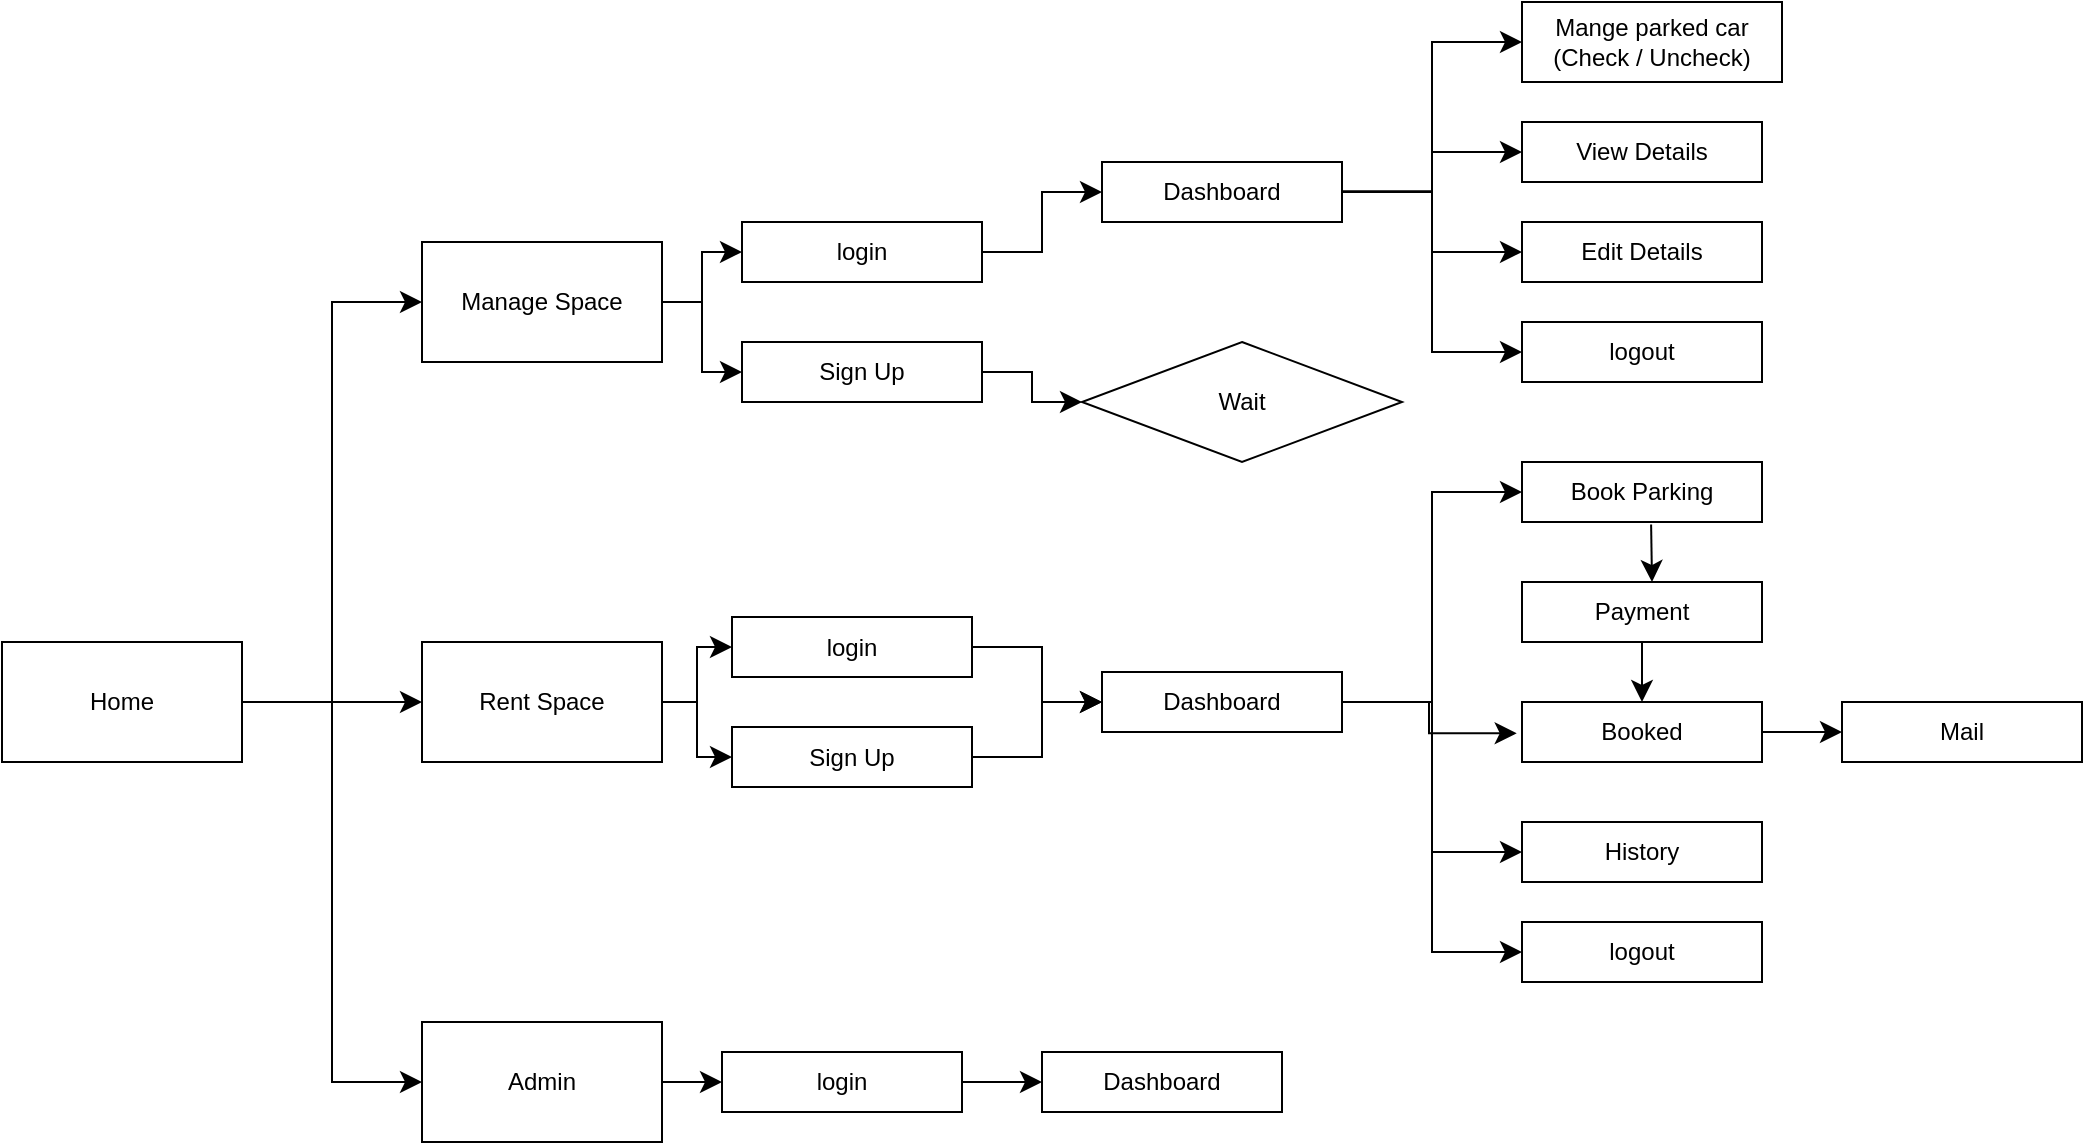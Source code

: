 <mxfile>
    <diagram id="C6c5zkADX60wKe5DiBtH" name="Page-1">
        <mxGraphModel dx="1030" dy="1713" grid="1" gridSize="10" guides="1" tooltips="1" connect="1" arrows="1" fold="1" page="1" pageScale="1" pageWidth="850" pageHeight="1100" math="0" shadow="0">
            <root>
                <mxCell id="0"/>
                <mxCell id="1" parent="0"/>
                <UserObject label="Home" treeRoot="1" id="2">
                    <mxCell style="whiteSpace=wrap;html=1;align=center;treeFolding=1;treeMoving=1;newEdgeStyle={&quot;edgeStyle&quot;:&quot;elbowEdgeStyle&quot;,&quot;startArrow&quot;:&quot;none&quot;,&quot;endArrow&quot;:&quot;none&quot;};" parent="1" vertex="1">
                        <mxGeometry x="60" y="270" width="120" height="60" as="geometry"/>
                    </mxCell>
                </UserObject>
                <UserObject label="Admin" treeRoot="1" id="3">
                    <mxCell style="whiteSpace=wrap;html=1;align=center;treeFolding=1;treeMoving=1;newEdgeStyle={&quot;edgeStyle&quot;:&quot;elbowEdgeStyle&quot;,&quot;startArrow&quot;:&quot;none&quot;,&quot;endArrow&quot;:&quot;none&quot;};" parent="1" vertex="1">
                        <mxGeometry x="270" y="460" width="120" height="60" as="geometry"/>
                    </mxCell>
                </UserObject>
                <UserObject label="Rent Space" treeRoot="1" id="4">
                    <mxCell style="whiteSpace=wrap;html=1;align=center;treeFolding=1;treeMoving=1;newEdgeStyle={&quot;edgeStyle&quot;:&quot;elbowEdgeStyle&quot;,&quot;startArrow&quot;:&quot;none&quot;,&quot;endArrow&quot;:&quot;none&quot;};" parent="1" vertex="1">
                        <mxGeometry x="270" y="270" width="120" height="60" as="geometry"/>
                    </mxCell>
                </UserObject>
                <UserObject label="Manage Space" treeRoot="1" id="5">
                    <mxCell style="whiteSpace=wrap;html=1;align=center;treeFolding=1;treeMoving=1;newEdgeStyle={&quot;edgeStyle&quot;:&quot;elbowEdgeStyle&quot;,&quot;startArrow&quot;:&quot;none&quot;,&quot;endArrow&quot;:&quot;none&quot;};" parent="1" vertex="1">
                        <mxGeometry x="270" y="70" width="120" height="60" as="geometry"/>
                    </mxCell>
                </UserObject>
                <mxCell id="8" value="" style="edgeStyle=elbowEdgeStyle;elbow=horizontal;endArrow=classic;html=1;curved=0;rounded=0;endSize=8;startSize=8;exitX=1;exitY=0.5;exitDx=0;exitDy=0;" parent="1" source="2" target="5" edge="1">
                    <mxGeometry width="50" height="50" relative="1" as="geometry">
                        <mxPoint x="460" y="350" as="sourcePoint"/>
                        <mxPoint x="510" y="300" as="targetPoint"/>
                    </mxGeometry>
                </mxCell>
                <mxCell id="9" value="" style="edgeStyle=elbowEdgeStyle;elbow=horizontal;endArrow=classic;html=1;curved=0;rounded=0;endSize=8;startSize=8;entryX=0;entryY=0.5;entryDx=0;entryDy=0;exitX=1;exitY=0.5;exitDx=0;exitDy=0;" parent="1" source="2" target="4" edge="1">
                    <mxGeometry width="50" height="50" relative="1" as="geometry">
                        <mxPoint x="190" y="320" as="sourcePoint"/>
                        <mxPoint x="280" y="230" as="targetPoint"/>
                    </mxGeometry>
                </mxCell>
                <mxCell id="10" value="" style="edgeStyle=elbowEdgeStyle;elbow=horizontal;endArrow=classic;html=1;curved=0;rounded=0;endSize=8;startSize=8;exitX=1;exitY=0.5;exitDx=0;exitDy=0;entryX=0;entryY=0.5;entryDx=0;entryDy=0;" parent="1" source="2" target="3" edge="1">
                    <mxGeometry width="50" height="50" relative="1" as="geometry">
                        <mxPoint x="200" y="320" as="sourcePoint"/>
                        <mxPoint x="290" y="240" as="targetPoint"/>
                    </mxGeometry>
                </mxCell>
                <UserObject label="login" treeRoot="1" id="11">
                    <mxCell style="whiteSpace=wrap;html=1;align=center;treeFolding=1;treeMoving=1;newEdgeStyle={&quot;edgeStyle&quot;:&quot;elbowEdgeStyle&quot;,&quot;startArrow&quot;:&quot;none&quot;,&quot;endArrow&quot;:&quot;none&quot;};" parent="1" vertex="1">
                        <mxGeometry x="430" y="60" width="120" height="30" as="geometry"/>
                    </mxCell>
                </UserObject>
                <UserObject label="Sign Up" treeRoot="1" id="12">
                    <mxCell style="whiteSpace=wrap;html=1;align=center;treeFolding=1;treeMoving=1;newEdgeStyle={&quot;edgeStyle&quot;:&quot;elbowEdgeStyle&quot;,&quot;startArrow&quot;:&quot;none&quot;,&quot;endArrow&quot;:&quot;none&quot;};" parent="1" vertex="1">
                        <mxGeometry x="430" y="120" width="120" height="30" as="geometry"/>
                    </mxCell>
                </UserObject>
                <mxCell id="13" value="" style="edgeStyle=elbowEdgeStyle;elbow=horizontal;endArrow=classic;html=1;curved=0;rounded=0;endSize=8;startSize=8;exitX=1;exitY=0.5;exitDx=0;exitDy=0;entryX=0;entryY=0.5;entryDx=0;entryDy=0;" parent="1" source="5" target="11" edge="1">
                    <mxGeometry width="50" height="50" relative="1" as="geometry">
                        <mxPoint x="190" y="310" as="sourcePoint"/>
                        <mxPoint x="280" y="220" as="targetPoint"/>
                    </mxGeometry>
                </mxCell>
                <mxCell id="14" value="" style="edgeStyle=elbowEdgeStyle;elbow=horizontal;endArrow=classic;html=1;curved=0;rounded=0;endSize=8;startSize=8;exitX=1;exitY=0.5;exitDx=0;exitDy=0;entryX=0;entryY=0.5;entryDx=0;entryDy=0;" parent="1" source="5" target="12" edge="1">
                    <mxGeometry width="50" height="50" relative="1" as="geometry">
                        <mxPoint x="200" y="320" as="sourcePoint"/>
                        <mxPoint x="290" y="230" as="targetPoint"/>
                    </mxGeometry>
                </mxCell>
                <UserObject label="login" treeRoot="1" id="17">
                    <mxCell style="whiteSpace=wrap;html=1;align=center;treeFolding=1;treeMoving=1;newEdgeStyle={&quot;edgeStyle&quot;:&quot;elbowEdgeStyle&quot;,&quot;startArrow&quot;:&quot;none&quot;,&quot;endArrow&quot;:&quot;none&quot;};" parent="1" vertex="1">
                        <mxGeometry x="425" y="257.5" width="120" height="30" as="geometry"/>
                    </mxCell>
                </UserObject>
                <UserObject label="Sign Up" treeRoot="1" id="18">
                    <mxCell style="whiteSpace=wrap;html=1;align=center;treeFolding=1;treeMoving=1;newEdgeStyle={&quot;edgeStyle&quot;:&quot;elbowEdgeStyle&quot;,&quot;startArrow&quot;:&quot;none&quot;,&quot;endArrow&quot;:&quot;none&quot;};" parent="1" vertex="1">
                        <mxGeometry x="425" y="312.5" width="120" height="30" as="geometry"/>
                    </mxCell>
                </UserObject>
                <UserObject label="login" treeRoot="1" id="21">
                    <mxCell style="whiteSpace=wrap;html=1;align=center;treeFolding=1;treeMoving=1;newEdgeStyle={&quot;edgeStyle&quot;:&quot;elbowEdgeStyle&quot;,&quot;startArrow&quot;:&quot;none&quot;,&quot;endArrow&quot;:&quot;none&quot;};" parent="1" vertex="1">
                        <mxGeometry x="420" y="475" width="120" height="30" as="geometry"/>
                    </mxCell>
                </UserObject>
                <mxCell id="23" value="" style="edgeStyle=elbowEdgeStyle;elbow=horizontal;endArrow=classic;html=1;curved=0;rounded=0;endSize=8;startSize=8;exitX=1;exitY=0.5;exitDx=0;exitDy=0;entryX=0;entryY=0.5;entryDx=0;entryDy=0;" parent="1" source="4" target="17" edge="1">
                    <mxGeometry width="50" height="50" relative="1" as="geometry">
                        <mxPoint x="190" y="310" as="sourcePoint"/>
                        <mxPoint x="280" y="110" as="targetPoint"/>
                    </mxGeometry>
                </mxCell>
                <mxCell id="24" value="" style="edgeStyle=elbowEdgeStyle;elbow=horizontal;endArrow=classic;html=1;curved=0;rounded=0;endSize=8;startSize=8;exitX=1;exitY=0.5;exitDx=0;exitDy=0;entryX=0;entryY=0.5;entryDx=0;entryDy=0;" parent="1" source="4" target="18" edge="1">
                    <mxGeometry width="50" height="50" relative="1" as="geometry">
                        <mxPoint x="200" y="320" as="sourcePoint"/>
                        <mxPoint x="290" y="120" as="targetPoint"/>
                    </mxGeometry>
                </mxCell>
                <mxCell id="25" value="" style="edgeStyle=elbowEdgeStyle;elbow=horizontal;endArrow=classic;html=1;curved=0;rounded=0;endSize=8;startSize=8;exitX=1;exitY=0.5;exitDx=0;exitDy=0;entryX=0;entryY=0.5;entryDx=0;entryDy=0;" parent="1" source="3" target="21" edge="1">
                    <mxGeometry width="50" height="50" relative="1" as="geometry">
                        <mxPoint x="210" y="330" as="sourcePoint"/>
                        <mxPoint x="300" y="130" as="targetPoint"/>
                    </mxGeometry>
                </mxCell>
                <UserObject label="Dashboard" treeRoot="1" id="26">
                    <mxCell style="whiteSpace=wrap;html=1;align=center;treeFolding=1;treeMoving=1;newEdgeStyle={&quot;edgeStyle&quot;:&quot;elbowEdgeStyle&quot;,&quot;startArrow&quot;:&quot;none&quot;,&quot;endArrow&quot;:&quot;none&quot;};" parent="1" vertex="1">
                        <mxGeometry x="580" y="475" width="120" height="30" as="geometry"/>
                    </mxCell>
                </UserObject>
                <mxCell id="28" value="" style="edgeStyle=elbowEdgeStyle;elbow=horizontal;endArrow=classic;html=1;curved=0;rounded=0;endSize=8;startSize=8;exitX=1;exitY=0.5;exitDx=0;exitDy=0;entryX=0;entryY=0.5;entryDx=0;entryDy=0;" parent="1" source="21" target="26" edge="1">
                    <mxGeometry width="50" height="50" relative="1" as="geometry">
                        <mxPoint x="190" y="310" as="sourcePoint"/>
                        <mxPoint x="280" y="110" as="targetPoint"/>
                    </mxGeometry>
                </mxCell>
                <mxCell id="29" value="Wait" style="rhombus;whiteSpace=wrap;html=1;" parent="1" vertex="1">
                    <mxGeometry x="600" y="120" width="160" height="60" as="geometry"/>
                </mxCell>
                <mxCell id="31" value="" style="edgeStyle=elbowEdgeStyle;elbow=horizontal;endArrow=classic;html=1;curved=0;rounded=0;endSize=8;startSize=8;exitX=1;exitY=0.5;exitDx=0;exitDy=0;entryX=0;entryY=0.5;entryDx=0;entryDy=0;" parent="1" source="12" target="29" edge="1">
                    <mxGeometry width="50" height="50" relative="1" as="geometry">
                        <mxPoint x="400" y="110" as="sourcePoint"/>
                        <mxPoint x="440" y="85" as="targetPoint"/>
                    </mxGeometry>
                </mxCell>
                <UserObject label="Dashboard" treeRoot="1" id="32">
                    <mxCell style="whiteSpace=wrap;html=1;align=center;treeFolding=1;treeMoving=1;newEdgeStyle={&quot;edgeStyle&quot;:&quot;elbowEdgeStyle&quot;,&quot;startArrow&quot;:&quot;none&quot;,&quot;endArrow&quot;:&quot;none&quot;};" parent="1" vertex="1">
                        <mxGeometry x="610" y="30" width="120" height="30" as="geometry"/>
                    </mxCell>
                </UserObject>
                <mxCell id="34" value="" style="edgeStyle=elbowEdgeStyle;elbow=horizontal;endArrow=classic;html=1;curved=0;rounded=0;endSize=8;startSize=8;exitX=1;exitY=0.5;exitDx=0;exitDy=0;entryX=0;entryY=0.5;entryDx=0;entryDy=0;" parent="1" source="11" target="32" edge="1">
                    <mxGeometry width="50" height="50" relative="1" as="geometry">
                        <mxPoint x="550" y="75" as="sourcePoint"/>
                        <mxPoint x="600" y="90" as="targetPoint"/>
                    </mxGeometry>
                </mxCell>
                <UserObject label="Dashboard" treeRoot="1" id="35">
                    <mxCell style="whiteSpace=wrap;html=1;align=center;treeFolding=1;treeMoving=1;newEdgeStyle={&quot;edgeStyle&quot;:&quot;elbowEdgeStyle&quot;,&quot;startArrow&quot;:&quot;none&quot;,&quot;endArrow&quot;:&quot;none&quot;};" parent="1" vertex="1">
                        <mxGeometry x="610" y="285" width="120" height="30" as="geometry"/>
                    </mxCell>
                </UserObject>
                <mxCell id="36" value="" style="edgeStyle=elbowEdgeStyle;elbow=horizontal;endArrow=classic;html=1;curved=0;rounded=0;endSize=8;startSize=8;exitX=1;exitY=0.5;exitDx=0;exitDy=0;entryX=0;entryY=0.5;entryDx=0;entryDy=0;" parent="1" source="17" target="35" edge="1">
                    <mxGeometry width="50" height="50" relative="1" as="geometry">
                        <mxPoint x="560" y="270" as="sourcePoint"/>
                        <mxPoint x="620" y="240" as="targetPoint"/>
                        <Array as="points">
                            <mxPoint x="580" y="290"/>
                        </Array>
                    </mxGeometry>
                </mxCell>
                <mxCell id="37" value="" style="edgeStyle=elbowEdgeStyle;elbow=horizontal;endArrow=classic;html=1;curved=0;rounded=0;endSize=8;startSize=8;exitX=1;exitY=0.5;exitDx=0;exitDy=0;" parent="1" source="18" edge="1">
                    <mxGeometry width="50" height="50" relative="1" as="geometry">
                        <mxPoint x="570" y="360" as="sourcePoint"/>
                        <mxPoint x="610" y="300" as="targetPoint"/>
                        <Array as="points">
                            <mxPoint x="580" y="320"/>
                        </Array>
                    </mxGeometry>
                </mxCell>
                <UserObject label="Mange parked car (Check / Uncheck)" treeRoot="1" id="38">
                    <mxCell style="whiteSpace=wrap;html=1;align=center;treeFolding=1;treeMoving=1;newEdgeStyle={&quot;edgeStyle&quot;:&quot;elbowEdgeStyle&quot;,&quot;startArrow&quot;:&quot;none&quot;,&quot;endArrow&quot;:&quot;none&quot;};" parent="1" vertex="1">
                        <mxGeometry x="820" y="-50" width="130" height="40" as="geometry"/>
                    </mxCell>
                </UserObject>
                <UserObject label="View Details" treeRoot="1" id="40">
                    <mxCell style="whiteSpace=wrap;html=1;align=center;treeFolding=1;treeMoving=1;newEdgeStyle={&quot;edgeStyle&quot;:&quot;elbowEdgeStyle&quot;,&quot;startArrow&quot;:&quot;none&quot;,&quot;endArrow&quot;:&quot;none&quot;};" parent="1" vertex="1">
                        <mxGeometry x="820" y="10" width="120" height="30" as="geometry"/>
                    </mxCell>
                </UserObject>
                <UserObject label="Edit Details" treeRoot="1" id="41">
                    <mxCell style="whiteSpace=wrap;html=1;align=center;treeFolding=1;treeMoving=1;newEdgeStyle={&quot;edgeStyle&quot;:&quot;elbowEdgeStyle&quot;,&quot;startArrow&quot;:&quot;none&quot;,&quot;endArrow&quot;:&quot;none&quot;};" parent="1" vertex="1">
                        <mxGeometry x="820" y="60" width="120" height="30" as="geometry"/>
                    </mxCell>
                </UserObject>
                <UserObject label="logout" treeRoot="1" id="42">
                    <mxCell style="whiteSpace=wrap;html=1;align=center;treeFolding=1;treeMoving=1;newEdgeStyle={&quot;edgeStyle&quot;:&quot;elbowEdgeStyle&quot;,&quot;startArrow&quot;:&quot;none&quot;,&quot;endArrow&quot;:&quot;none&quot;};" parent="1" vertex="1">
                        <mxGeometry x="820" y="110" width="120" height="30" as="geometry"/>
                    </mxCell>
                </UserObject>
                <UserObject label="Book Parking" treeRoot="1" id="43">
                    <mxCell style="whiteSpace=wrap;html=1;align=center;treeFolding=1;treeMoving=1;newEdgeStyle={&quot;edgeStyle&quot;:&quot;elbowEdgeStyle&quot;,&quot;startArrow&quot;:&quot;none&quot;,&quot;endArrow&quot;:&quot;none&quot;};" parent="1" vertex="1">
                        <mxGeometry x="820" y="180" width="120" height="30" as="geometry"/>
                    </mxCell>
                </UserObject>
                <UserObject label="Booked" treeRoot="1" id="44">
                    <mxCell style="whiteSpace=wrap;html=1;align=center;treeFolding=1;treeMoving=1;newEdgeStyle={&quot;edgeStyle&quot;:&quot;elbowEdgeStyle&quot;,&quot;startArrow&quot;:&quot;none&quot;,&quot;endArrow&quot;:&quot;none&quot;};" parent="1" vertex="1">
                        <mxGeometry x="820" y="300" width="120" height="30" as="geometry"/>
                    </mxCell>
                </UserObject>
                <UserObject label="History" treeRoot="1" id="45">
                    <mxCell style="whiteSpace=wrap;html=1;align=center;treeFolding=1;treeMoving=1;newEdgeStyle={&quot;edgeStyle&quot;:&quot;elbowEdgeStyle&quot;,&quot;startArrow&quot;:&quot;none&quot;,&quot;endArrow&quot;:&quot;none&quot;};" parent="1" vertex="1">
                        <mxGeometry x="820" y="360" width="120" height="30" as="geometry"/>
                    </mxCell>
                </UserObject>
                <UserObject label="logout" treeRoot="1" id="46">
                    <mxCell style="whiteSpace=wrap;html=1;align=center;treeFolding=1;treeMoving=1;newEdgeStyle={&quot;edgeStyle&quot;:&quot;elbowEdgeStyle&quot;,&quot;startArrow&quot;:&quot;none&quot;,&quot;endArrow&quot;:&quot;none&quot;};" parent="1" vertex="1">
                        <mxGeometry x="820" y="410" width="120" height="30" as="geometry"/>
                    </mxCell>
                </UserObject>
                <mxCell id="47" value="" style="edgeStyle=elbowEdgeStyle;elbow=horizontal;endArrow=classic;html=1;curved=0;rounded=0;endSize=8;startSize=8;exitX=1;exitY=0.5;exitDx=0;exitDy=0;entryX=0;entryY=0.5;entryDx=0;entryDy=0;" parent="1" target="40" edge="1">
                    <mxGeometry width="50" height="50" relative="1" as="geometry">
                        <mxPoint x="730" y="44.58" as="sourcePoint"/>
                        <mxPoint x="770" y="44.58" as="targetPoint"/>
                    </mxGeometry>
                </mxCell>
                <mxCell id="48" value="" style="edgeStyle=elbowEdgeStyle;elbow=horizontal;endArrow=classic;html=1;curved=0;rounded=0;endSize=8;startSize=8;exitX=1;exitY=0.5;exitDx=0;exitDy=0;entryX=0;entryY=0.5;entryDx=0;entryDy=0;" parent="1" source="32" target="38" edge="1">
                    <mxGeometry width="50" height="50" relative="1" as="geometry">
                        <mxPoint x="740" y="54.58" as="sourcePoint"/>
                        <mxPoint x="830" y="35" as="targetPoint"/>
                    </mxGeometry>
                </mxCell>
                <mxCell id="49" value="" style="edgeStyle=elbowEdgeStyle;elbow=horizontal;endArrow=classic;html=1;curved=0;rounded=0;endSize=8;startSize=8;entryX=0;entryY=0.5;entryDx=0;entryDy=0;" parent="1" target="41" edge="1">
                    <mxGeometry width="50" height="50" relative="1" as="geometry">
                        <mxPoint x="730" y="45" as="sourcePoint"/>
                        <mxPoint x="840" y="45" as="targetPoint"/>
                    </mxGeometry>
                </mxCell>
                <mxCell id="50" value="" style="edgeStyle=elbowEdgeStyle;elbow=horizontal;endArrow=classic;html=1;curved=0;rounded=0;endSize=8;startSize=8;exitX=1;exitY=0.5;exitDx=0;exitDy=0;entryX=0;entryY=0.5;entryDx=0;entryDy=0;" parent="1" source="32" target="42" edge="1">
                    <mxGeometry width="50" height="50" relative="1" as="geometry">
                        <mxPoint x="760" y="74.58" as="sourcePoint"/>
                        <mxPoint x="850" y="55" as="targetPoint"/>
                    </mxGeometry>
                </mxCell>
                <mxCell id="51" value="" style="edgeStyle=elbowEdgeStyle;elbow=horizontal;endArrow=classic;html=1;curved=0;rounded=0;endSize=8;startSize=8;exitX=1;exitY=0.5;exitDx=0;exitDy=0;entryX=0;entryY=0.5;entryDx=0;entryDy=0;" parent="1" source="35" target="43" edge="1">
                    <mxGeometry width="50" height="50" relative="1" as="geometry">
                        <mxPoint x="770" y="84.58" as="sourcePoint"/>
                        <mxPoint x="860" y="65" as="targetPoint"/>
                    </mxGeometry>
                </mxCell>
                <mxCell id="52" value="" style="edgeStyle=elbowEdgeStyle;elbow=horizontal;endArrow=classic;html=1;curved=0;rounded=0;endSize=8;startSize=8;exitX=1;exitY=0.5;exitDx=0;exitDy=0;entryX=-0.022;entryY=0.522;entryDx=0;entryDy=0;entryPerimeter=0;" parent="1" source="35" target="44" edge="1">
                    <mxGeometry width="50" height="50" relative="1" as="geometry">
                        <mxPoint x="780" y="94.58" as="sourcePoint"/>
                        <mxPoint x="820" y="285" as="targetPoint"/>
                    </mxGeometry>
                </mxCell>
                <mxCell id="53" value="" style="edgeStyle=elbowEdgeStyle;elbow=horizontal;endArrow=classic;html=1;curved=0;rounded=0;endSize=8;startSize=8;exitX=1;exitY=0.5;exitDx=0;exitDy=0;entryX=0;entryY=0.5;entryDx=0;entryDy=0;" parent="1" source="35" target="45" edge="1">
                    <mxGeometry width="50" height="50" relative="1" as="geometry">
                        <mxPoint x="740" y="310" as="sourcePoint"/>
                        <mxPoint x="830" y="295" as="targetPoint"/>
                    </mxGeometry>
                </mxCell>
                <mxCell id="54" value="" style="edgeStyle=elbowEdgeStyle;elbow=horizontal;endArrow=classic;html=1;curved=0;rounded=0;endSize=8;startSize=8;exitX=1;exitY=0.5;exitDx=0;exitDy=0;entryX=0;entryY=0.5;entryDx=0;entryDy=0;" parent="1" source="35" target="46" edge="1">
                    <mxGeometry width="50" height="50" relative="1" as="geometry">
                        <mxPoint x="750" y="320" as="sourcePoint"/>
                        <mxPoint x="840" y="305" as="targetPoint"/>
                    </mxGeometry>
                </mxCell>
                <UserObject label="Payment" treeRoot="1" id="55">
                    <mxCell style="whiteSpace=wrap;html=1;align=center;treeFolding=1;treeMoving=1;newEdgeStyle={&quot;edgeStyle&quot;:&quot;elbowEdgeStyle&quot;,&quot;startArrow&quot;:&quot;none&quot;,&quot;endArrow&quot;:&quot;none&quot;};" parent="1" vertex="1">
                        <mxGeometry x="820" y="240" width="120" height="30" as="geometry"/>
                    </mxCell>
                </UserObject>
                <mxCell id="59" value="" style="edgeStyle=elbowEdgeStyle;elbow=horizontal;endArrow=classic;html=1;curved=0;rounded=0;endSize=8;startSize=8;exitX=0.538;exitY=1.041;exitDx=0;exitDy=0;exitPerimeter=0;entryX=0.542;entryY=0;entryDx=0;entryDy=0;entryPerimeter=0;" parent="1" source="43" target="55" edge="1">
                    <mxGeometry width="50" height="50" relative="1" as="geometry">
                        <mxPoint x="740" y="310" as="sourcePoint"/>
                        <mxPoint x="885" y="240" as="targetPoint"/>
                    </mxGeometry>
                </mxCell>
                <mxCell id="60" value="" style="edgeStyle=elbowEdgeStyle;elbow=horizontal;endArrow=classic;html=1;curved=0;rounded=0;endSize=8;startSize=8;exitX=0.5;exitY=1;exitDx=0;exitDy=0;entryX=0.5;entryY=0;entryDx=0;entryDy=0;" parent="1" source="55" target="44" edge="1">
                    <mxGeometry width="50" height="50" relative="1" as="geometry">
                        <mxPoint x="894.56" y="221.23" as="sourcePoint"/>
                        <mxPoint x="895.04" y="260" as="targetPoint"/>
                    </mxGeometry>
                </mxCell>
                <UserObject label="Mail" treeRoot="1" id="61">
                    <mxCell style="whiteSpace=wrap;html=1;align=center;treeFolding=1;treeMoving=1;newEdgeStyle={&quot;edgeStyle&quot;:&quot;elbowEdgeStyle&quot;,&quot;startArrow&quot;:&quot;none&quot;,&quot;endArrow&quot;:&quot;none&quot;};" parent="1" vertex="1">
                        <mxGeometry x="980" y="300" width="120" height="30" as="geometry"/>
                    </mxCell>
                </UserObject>
                <mxCell id="62" value="" style="edgeStyle=elbowEdgeStyle;elbow=horizontal;endArrow=classic;html=1;curved=0;rounded=0;endSize=8;startSize=8;exitX=1;exitY=0.5;exitDx=0;exitDy=0;entryX=0;entryY=0.5;entryDx=0;entryDy=0;" parent="1" source="44" target="61" edge="1">
                    <mxGeometry width="50" height="50" relative="1" as="geometry">
                        <mxPoint x="890" y="290" as="sourcePoint"/>
                        <mxPoint x="890" y="310" as="targetPoint"/>
                        <Array as="points">
                            <mxPoint x="960" y="320"/>
                        </Array>
                    </mxGeometry>
                </mxCell>
            </root>
        </mxGraphModel>
    </diagram>
</mxfile>